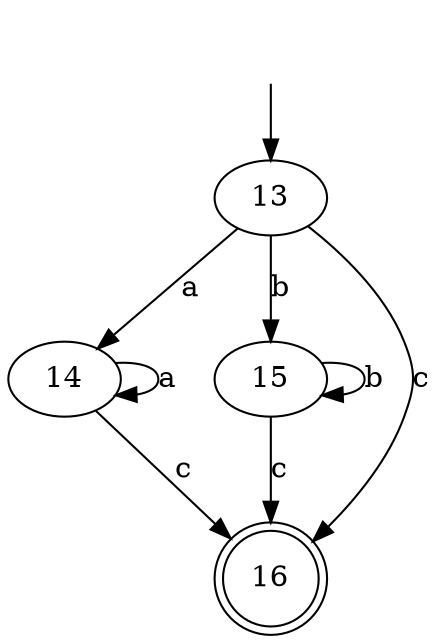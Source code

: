 digraph fa {
	13 [label=13]
	14 [label=14]
	15 [label=15]
	16 [label=16]
	13
	14
	15
	16 [shape=doublecircle]
	13 -> 14 [label=a]
	13 -> 15 [label=b]
	13 -> 16 [label=c]
	14 -> 14 [label=a]
	14 -> 16 [label=c]
	15 -> 15 [label=b]
	15 -> 16 [label=c]
	"" [shape=plaintext]
	"" -> 13
}
